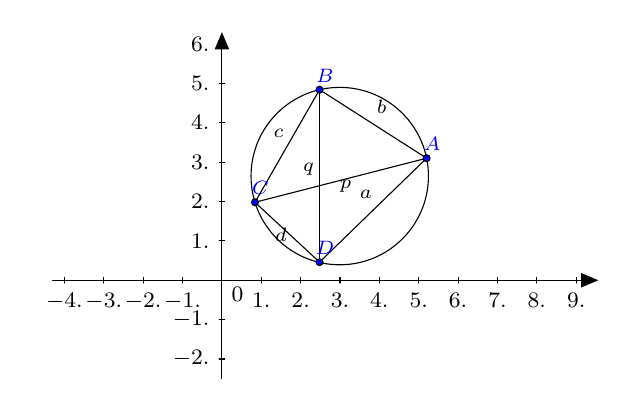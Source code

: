 \definecolor{qqqqff}{rgb}{0.,0.,1.}
\begin{tikzpicture}[scale=0.5,line cap=round,line join=round,>=triangle 45,x=1.0cm,y=1.0cm]
\draw[->,color=black] (-4.3,0.) -- (9.56,0.);
\foreach \x in {-4.,-3.,-2.,-1.,1.,2.,3.,4.,5.,6.,7.,8.,9.}
\draw[shift={(\x,0)},color=black] (0pt,2pt) -- (0pt,-2pt) node[below] {\footnotesize $\x$};
\draw[->,color=black] (0.,-2.5) -- (0.,6.3);
\foreach \y in {-2.,-1.,1.,2.,3.,4.,5.,6.}
\draw[shift={(0,\y)},color=black] (2pt,0pt) -- (-2pt,0pt) node[left] {\footnotesize $\y$};
\draw[color=black] (0pt,-10pt) node[right] {\footnotesize $0$};
\clip(-4.3,-2.5) rectangle (9.56,6.3);
\draw (5.2,3.1)-- (2.48,0.46);
\draw (5.2,3.1)-- (2.48,4.84);
\draw (2.48,4.84)-- (0.84,1.98);
\draw (0.84,1.98)-- (2.48,0.46);
\draw (0.84,1.98)-- (5.2,3.1);
\draw (2.48,4.84)-- (2.48,0.46);
\draw(2.993,2.646) circle (2.253cm);
\begin{scriptsize}
\draw [fill=qqqqff] (5.2,3.1) circle (2.5pt);
\draw[color=qqqqff] (5.34,3.46) node {$A$};
\draw [fill=qqqqff] (2.48,4.84) circle (2.5pt);
\draw[color=qqqqff] (2.62,5.2) node {$B$};
\draw [fill=qqqqff] (0.84,1.98) circle (2.5pt);
\draw[color=qqqqff] (0.98,2.34) node {$C$};
\draw [fill=qqqqff] (2.48,0.46) circle (2.5pt);
\draw[color=qqqqff] (2.62,0.82) node {$D$};
\draw[color=black] (3.66,2.18) node {$a$};
\draw[color=black] (4.06,4.4) node {$b$};
\draw[color=black] (1.44,3.74) node {$c$};
\draw[color=black] (1.5,1.16) node {$d$};
\draw[color=black] (3.14,2.4) node {$p$};
\draw[color=black] (2.2,2.82) node {$q$};
\end{scriptsize}
\end{tikzpicture}
